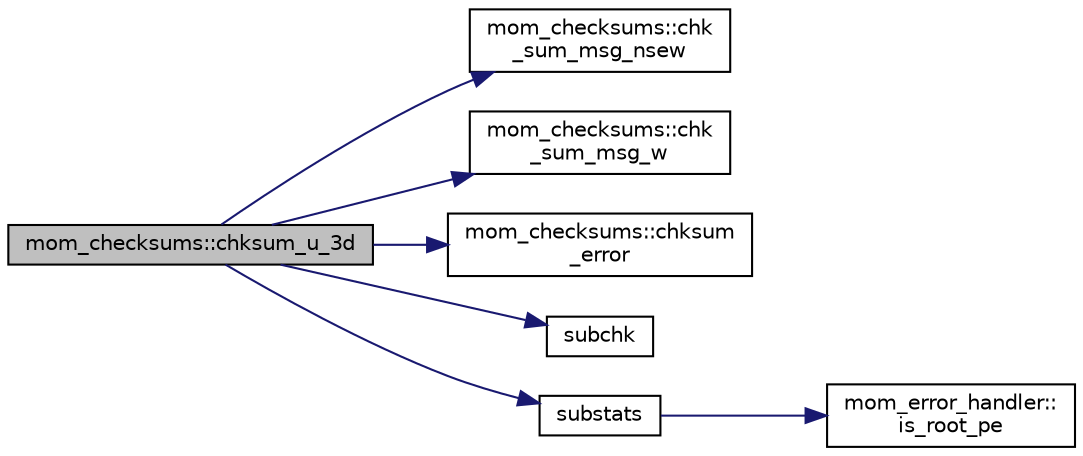 digraph "mom_checksums::chksum_u_3d"
{
 // INTERACTIVE_SVG=YES
  edge [fontname="Helvetica",fontsize="10",labelfontname="Helvetica",labelfontsize="10"];
  node [fontname="Helvetica",fontsize="10",shape=record];
  rankdir="LR";
  Node131 [label="mom_checksums::chksum_u_3d",height=0.2,width=0.4,color="black", fillcolor="grey75", style="filled", fontcolor="black"];
  Node131 -> Node132 [color="midnightblue",fontsize="10",style="solid",fontname="Helvetica"];
  Node132 [label="mom_checksums::chk\l_sum_msg_nsew",height=0.2,width=0.4,color="black", fillcolor="white", style="filled",URL="$namespacemom__checksums.html#a1e347f41f6888fd746c4ec1cd5578439"];
  Node131 -> Node133 [color="midnightblue",fontsize="10",style="solid",fontname="Helvetica"];
  Node133 [label="mom_checksums::chk\l_sum_msg_w",height=0.2,width=0.4,color="black", fillcolor="white", style="filled",URL="$namespacemom__checksums.html#ad6f5c2fe02a8e6d6cd3abe5b1f87348f"];
  Node131 -> Node134 [color="midnightblue",fontsize="10",style="solid",fontname="Helvetica"];
  Node134 [label="mom_checksums::chksum\l_error",height=0.2,width=0.4,color="black", fillcolor="white", style="filled",URL="$namespacemom__checksums.html#a6400a8423305b77e4aed5d1cb4c24520"];
  Node131 -> Node135 [color="midnightblue",fontsize="10",style="solid",fontname="Helvetica"];
  Node135 [label="subchk",height=0.2,width=0.4,color="black", fillcolor="white", style="filled",URL="$MOM__checksums_8F90.html#a11889addbbd6d0919cf61aa07fd30ae8"];
  Node131 -> Node136 [color="midnightblue",fontsize="10",style="solid",fontname="Helvetica"];
  Node136 [label="substats",height=0.2,width=0.4,color="black", fillcolor="white", style="filled",URL="$MOM__checksums_8F90.html#aa1b37a18ca6028d099f6e8444c734697"];
  Node136 -> Node137 [color="midnightblue",fontsize="10",style="solid",fontname="Helvetica"];
  Node137 [label="mom_error_handler::\lis_root_pe",height=0.2,width=0.4,color="black", fillcolor="white", style="filled",URL="$namespacemom__error__handler.html#ad5f00a53059c72fe2332d1436c80ca71"];
}
